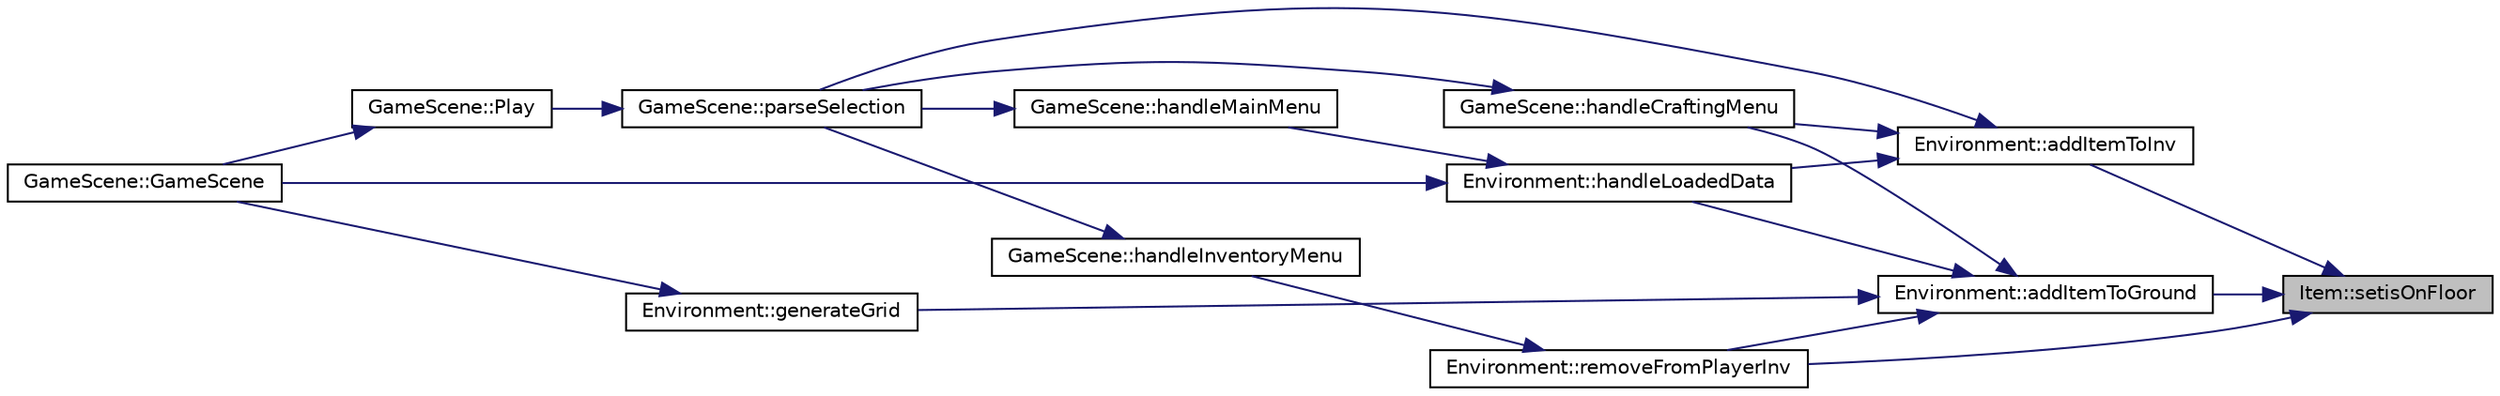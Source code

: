digraph "Item::setisOnFloor"
{
 // LATEX_PDF_SIZE
  edge [fontname="Helvetica",fontsize="10",labelfontname="Helvetica",labelfontsize="10"];
  node [fontname="Helvetica",fontsize="10",shape=record];
  rankdir="RL";
  Node1 [label="Item::setisOnFloor",height=0.2,width=0.4,color="black", fillcolor="grey75", style="filled", fontcolor="black",tooltip=" "];
  Node1 -> Node2 [dir="back",color="midnightblue",fontsize="10",style="solid"];
  Node2 [label="Environment::addItemToGround",height=0.2,width=0.4,color="black", fillcolor="white", style="filled",URL="$class_environment.html#ae5a8d2dbaba3c8a875b9f1ede40c46a0",tooltip=" "];
  Node2 -> Node3 [dir="back",color="midnightblue",fontsize="10",style="solid"];
  Node3 [label="Environment::generateGrid",height=0.2,width=0.4,color="black", fillcolor="white", style="filled",URL="$class_environment.html#a089a7fe6ac67eedb5787a45af1533925",tooltip=" "];
  Node3 -> Node4 [dir="back",color="midnightblue",fontsize="10",style="solid"];
  Node4 [label="GameScene::GameScene",height=0.2,width=0.4,color="black", fillcolor="white", style="filled",URL="$class_game_scene.html#ac53cc300c8896048c0e21c67e49681b9",tooltip=" "];
  Node2 -> Node5 [dir="back",color="midnightblue",fontsize="10",style="solid"];
  Node5 [label="GameScene::handleCraftingMenu",height=0.2,width=0.4,color="black", fillcolor="white", style="filled",URL="$class_game_scene.html#a5a705416850fcad2ddb4fb62dd9a9f56",tooltip=" "];
  Node5 -> Node6 [dir="back",color="midnightblue",fontsize="10",style="solid"];
  Node6 [label="GameScene::parseSelection",height=0.2,width=0.4,color="black", fillcolor="white", style="filled",URL="$class_game_scene.html#aa78f7f563f8faa2e7e77de0f89cce05a",tooltip=" "];
  Node6 -> Node7 [dir="back",color="midnightblue",fontsize="10",style="solid"];
  Node7 [label="GameScene::Play",height=0.2,width=0.4,color="black", fillcolor="white", style="filled",URL="$class_game_scene.html#aa686e382acd281b9880377323fb283ac",tooltip=" "];
  Node7 -> Node4 [dir="back",color="midnightblue",fontsize="10",style="solid"];
  Node2 -> Node8 [dir="back",color="midnightblue",fontsize="10",style="solid"];
  Node8 [label="Environment::handleLoadedData",height=0.2,width=0.4,color="black", fillcolor="white", style="filled",URL="$class_environment.html#a4ed53e4da49a37c0892bcab4635d19fa",tooltip=" "];
  Node8 -> Node4 [dir="back",color="midnightblue",fontsize="10",style="solid"];
  Node8 -> Node9 [dir="back",color="midnightblue",fontsize="10",style="solid"];
  Node9 [label="GameScene::handleMainMenu",height=0.2,width=0.4,color="black", fillcolor="white", style="filled",URL="$class_game_scene.html#a7304e7385032c9ed63b3727bea9a11f2",tooltip=" "];
  Node9 -> Node6 [dir="back",color="midnightblue",fontsize="10",style="solid"];
  Node2 -> Node10 [dir="back",color="midnightblue",fontsize="10",style="solid"];
  Node10 [label="Environment::removeFromPlayerInv",height=0.2,width=0.4,color="black", fillcolor="white", style="filled",URL="$class_environment.html#a4bddebddcfafc4402b6c641d2ede5b56",tooltip=" "];
  Node10 -> Node11 [dir="back",color="midnightblue",fontsize="10",style="solid"];
  Node11 [label="GameScene::handleInventoryMenu",height=0.2,width=0.4,color="black", fillcolor="white", style="filled",URL="$class_game_scene.html#a5d79ef87eefddd4437a24409feedf400",tooltip=" "];
  Node11 -> Node6 [dir="back",color="midnightblue",fontsize="10",style="solid"];
  Node1 -> Node12 [dir="back",color="midnightblue",fontsize="10",style="solid"];
  Node12 [label="Environment::addItemToInv",height=0.2,width=0.4,color="black", fillcolor="white", style="filled",URL="$class_environment.html#a7144234b4528140d4b0b5ae7f8ff7238",tooltip=" "];
  Node12 -> Node5 [dir="back",color="midnightblue",fontsize="10",style="solid"];
  Node12 -> Node8 [dir="back",color="midnightblue",fontsize="10",style="solid"];
  Node12 -> Node6 [dir="back",color="midnightblue",fontsize="10",style="solid"];
  Node1 -> Node10 [dir="back",color="midnightblue",fontsize="10",style="solid"];
}
